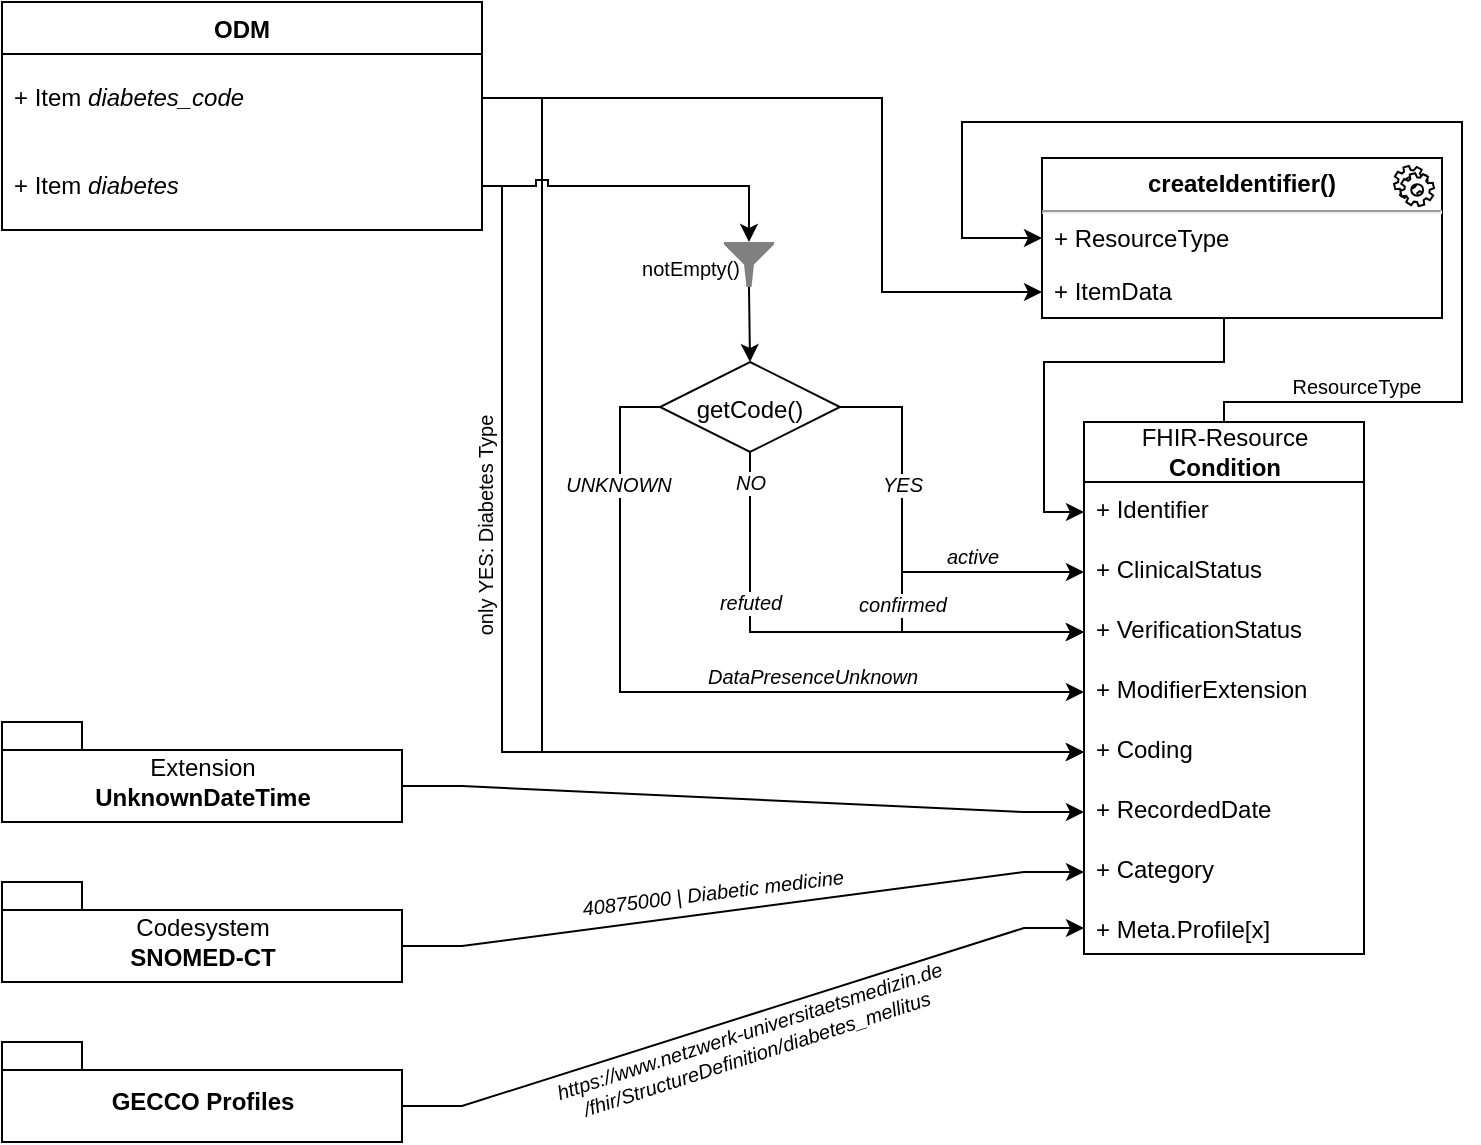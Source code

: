 <mxfile version="14.1.8" type="device"><diagram id="iyaxrp2BYqomliWlwEI3" name="Seite-1"><mxGraphModel dx="905" dy="672" grid="1" gridSize="10" guides="1" tooltips="1" connect="1" arrows="1" fold="0" page="1" pageScale="1" pageWidth="827" pageHeight="1169" math="0" shadow="0"><root><mxCell id="0"/><mxCell id="1" parent="0"/><mxCell id="inN6EH1Bo5AT8wFp5_ku-5" style="edgeStyle=orthogonalEdgeStyle;rounded=0;orthogonalLoop=1;jettySize=auto;html=1;exitX=0.5;exitY=0;exitDx=0;exitDy=0;entryX=0;entryY=0.5;entryDx=0;entryDy=0;" parent="1" source="799P35jyVqVCuxSRQqy6-5" target="inN6EH1Bo5AT8wFp5_ku-8" edge="1"><mxGeometry relative="1" as="geometry"><mxPoint x="501" y="163.0" as="targetPoint"/><Array as="points"><mxPoint x="651" y="240"/><mxPoint x="770" y="240"/><mxPoint x="770" y="100"/><mxPoint x="520" y="100"/><mxPoint x="520" y="158"/></Array></mxGeometry></mxCell><mxCell id="inN6EH1Bo5AT8wFp5_ku-48" value="ResourceType" style="edgeLabel;html=1;align=center;verticalAlign=middle;resizable=0;points=[];fontSize=10;" parent="inN6EH1Bo5AT8wFp5_ku-5" vertex="1" connectable="0"><mxGeometry x="-0.886" y="-1" relative="1" as="geometry"><mxPoint x="40.5" y="-9.75" as="offset"/></mxGeometry></mxCell><mxCell id="799P35jyVqVCuxSRQqy6-5" value="&lt;span style=&quot;font-weight: normal&quot;&gt;FHIR-Resource&lt;/span&gt;&lt;br&gt;Condition" style="swimlane;fontStyle=1;childLayout=stackLayout;horizontal=1;startSize=30;fillColor=none;horizontalStack=0;resizeParent=1;resizeParentMax=0;resizeLast=0;collapsible=1;marginBottom=0;html=1;" parent="1" vertex="1"><mxGeometry x="581" y="250" width="140" height="266" as="geometry"/></mxCell><mxCell id="799P35jyVqVCuxSRQqy6-6" value="+ Identifier" style="text;strokeColor=none;fillColor=none;align=left;verticalAlign=top;spacingLeft=4;spacingRight=4;overflow=hidden;rotatable=0;points=[[0,0.5],[1,0.5]];portConstraint=eastwest;" parent="799P35jyVqVCuxSRQqy6-5" vertex="1"><mxGeometry y="30" width="140" height="30" as="geometry"/></mxCell><mxCell id="inN6EH1Bo5AT8wFp5_ku-42" value="+ ClinicalStatus" style="text;strokeColor=none;fillColor=none;align=left;verticalAlign=top;spacingLeft=4;spacingRight=4;overflow=hidden;rotatable=0;points=[[0,0.5],[1,0.5]];portConstraint=eastwest;" parent="799P35jyVqVCuxSRQqy6-5" vertex="1"><mxGeometry y="60" width="140" height="30" as="geometry"/></mxCell><mxCell id="inN6EH1Bo5AT8wFp5_ku-43" value="+ VerificationStatus" style="text;strokeColor=none;fillColor=none;align=left;verticalAlign=top;spacingLeft=4;spacingRight=4;overflow=hidden;rotatable=0;points=[[0,0.5],[1,0.5]];portConstraint=eastwest;" parent="799P35jyVqVCuxSRQqy6-5" vertex="1"><mxGeometry y="90" width="140" height="30" as="geometry"/></mxCell><mxCell id="inN6EH1Bo5AT8wFp5_ku-44" value="+ ModifierExtension" style="text;strokeColor=none;fillColor=none;align=left;verticalAlign=top;spacingLeft=4;spacingRight=4;overflow=hidden;rotatable=0;points=[[0,0.5],[1,0.5]];portConstraint=eastwest;" parent="799P35jyVqVCuxSRQqy6-5" vertex="1"><mxGeometry y="120" width="140" height="30" as="geometry"/></mxCell><mxCell id="inN6EH1Bo5AT8wFp5_ku-45" value="+ Coding" style="text;strokeColor=none;fillColor=none;align=left;verticalAlign=top;spacingLeft=4;spacingRight=4;overflow=hidden;rotatable=0;points=[[0,0.5],[1,0.5]];portConstraint=eastwest;" parent="799P35jyVqVCuxSRQqy6-5" vertex="1"><mxGeometry y="150" width="140" height="30" as="geometry"/></mxCell><mxCell id="inN6EH1Bo5AT8wFp5_ku-15" value="+ RecordedDate" style="text;strokeColor=none;fillColor=none;align=left;verticalAlign=top;spacingLeft=4;spacingRight=4;overflow=hidden;rotatable=0;points=[[0,0.5],[1,0.5]];portConstraint=eastwest;" parent="799P35jyVqVCuxSRQqy6-5" vertex="1"><mxGeometry y="180" width="140" height="30" as="geometry"/></mxCell><mxCell id="inN6EH1Bo5AT8wFp5_ku-9" value="+ Category" style="text;strokeColor=none;fillColor=none;align=left;verticalAlign=top;spacingLeft=4;spacingRight=4;overflow=hidden;rotatable=0;points=[[0,0.5],[1,0.5]];portConstraint=eastwest;" parent="799P35jyVqVCuxSRQqy6-5" vertex="1"><mxGeometry y="210" width="140" height="30" as="geometry"/></mxCell><mxCell id="799P35jyVqVCuxSRQqy6-8" value="+ Meta.Profile[x]" style="text;strokeColor=none;fillColor=none;align=left;verticalAlign=top;spacingLeft=4;spacingRight=4;overflow=hidden;rotatable=0;points=[[0,0.5],[1,0.5]];portConstraint=eastwest;" parent="799P35jyVqVCuxSRQqy6-5" vertex="1"><mxGeometry y="240" width="140" height="26" as="geometry"/></mxCell><mxCell id="799P35jyVqVCuxSRQqy6-14" value="ODM" style="swimlane;fontStyle=1;childLayout=stackLayout;horizontal=1;startSize=26;fillColor=none;horizontalStack=0;resizeParent=1;resizeParentMax=0;resizeLast=0;collapsible=1;marginBottom=0;" parent="1" vertex="1"><mxGeometry x="40" y="40" width="240" height="114" as="geometry"/></mxCell><mxCell id="k4l1Wyo3qk7jDuAQlm6Q-2" value="+ Item &lt;i&gt;diabetes_code&lt;br&gt;&lt;/i&gt;" style="text;strokeColor=none;fillColor=none;align=left;verticalAlign=middle;spacingLeft=4;spacingRight=4;overflow=hidden;rotatable=0;points=[[0,0.5],[1,0.5]];portConstraint=eastwest;fontStyle=0;whiteSpace=wrap;html=1;" parent="799P35jyVqVCuxSRQqy6-14" vertex="1"><mxGeometry y="26" width="240" height="44" as="geometry"/></mxCell><mxCell id="799P35jyVqVCuxSRQqy6-15" value="+ Item&amp;nbsp;&lt;i&gt;diabetes&lt;/i&gt;" style="text;strokeColor=none;fillColor=none;align=left;verticalAlign=middle;spacingLeft=4;spacingRight=4;overflow=hidden;rotatable=0;points=[[0,0.5],[1,0.5]];portConstraint=eastwest;fontStyle=0;whiteSpace=wrap;html=1;" parent="799P35jyVqVCuxSRQqy6-14" vertex="1"><mxGeometry y="70" width="240" height="44" as="geometry"/></mxCell><mxCell id="inN6EH1Bo5AT8wFp5_ku-17" style="edgeStyle=entityRelationEdgeStyle;rounded=0;orthogonalLoop=1;jettySize=auto;html=1;exitX=0;exitY=0;exitDx=200;exitDy=32;exitPerimeter=0;" parent="1" source="799P35jyVqVCuxSRQqy6-33" target="inN6EH1Bo5AT8wFp5_ku-15" edge="1"><mxGeometry relative="1" as="geometry"/></mxCell><mxCell id="799P35jyVqVCuxSRQqy6-33" value="&lt;span style=&quot;font-weight: normal&quot;&gt;Extension&lt;/span&gt;&lt;br&gt;UnknownDateTime" style="shape=folder;fontStyle=1;spacingTop=10;tabWidth=40;tabHeight=14;tabPosition=left;html=1;" parent="1" vertex="1"><mxGeometry x="40" y="400" width="200" height="50" as="geometry"/></mxCell><mxCell id="799P35jyVqVCuxSRQqy6-47" style="edgeStyle=entityRelationEdgeStyle;rounded=0;orthogonalLoop=1;jettySize=auto;html=1;exitX=0;exitY=0;exitDx=200;exitDy=32;exitPerimeter=0;entryX=0;entryY=0.5;entryDx=0;entryDy=0;startArrow=none;startFill=0;endArrow=classic;endFill=1;fontStyle=2" parent="1" source="799P35jyVqVCuxSRQqy6-46" target="799P35jyVqVCuxSRQqy6-8" edge="1"><mxGeometry relative="1" as="geometry"/></mxCell><mxCell id="799P35jyVqVCuxSRQqy6-48" value="&lt;div&gt;&lt;font style=&quot;font-size: 10px&quot;&gt;&lt;span style=&quot;color: rgb(0 , 0 , 0) ; font-weight: 400 ; letter-spacing: normal ; text-align: center ; text-indent: 0px ; text-transform: none ; word-spacing: 0px ; display: inline ; float: none ; font-size: 10px&quot;&gt;https://www.netzwerk-universitaetsmedizin.de&lt;br&gt;&lt;/span&gt;&lt;/font&gt;&lt;font style=&quot;font-size: 10px&quot;&gt;&lt;span style=&quot;color: rgb(0 , 0 , 0) ; font-weight: 400 ; letter-spacing: normal ; text-align: center ; text-indent: 0px ; text-transform: none ; word-spacing: 0px ; display: inline ; float: none ; font-size: 10px&quot;&gt;/&lt;/span&gt;&lt;span style=&quot;color: rgb(0 , 0 , 0) ; font-weight: 400 ; letter-spacing: normal ; text-align: center ; text-indent: 0px ; text-transform: none ; word-spacing: 0px ; display: inline ; float: none ; font-size: 10px&quot;&gt;fhir/StructureDefinition/diabetes_mellitus&lt;/span&gt;&lt;/font&gt;&lt;/div&gt;" style="edgeLabel;html=1;align=center;verticalAlign=middle;resizable=0;points=[];fontSize=10;rotation=342;fontStyle=2;fontFamily=Helvetica;labelBackgroundColor=none;" parent="799P35jyVqVCuxSRQqy6-47" vertex="1" connectable="0"><mxGeometry x="-0.262" y="-1" relative="1" as="geometry"><mxPoint x="47.99" y="-2.88" as="offset"/></mxGeometry></mxCell><mxCell id="799P35jyVqVCuxSRQqy6-46" value="GECCO Profiles" style="shape=folder;fontStyle=1;spacingTop=10;tabWidth=40;tabHeight=14;tabPosition=left;html=1;" parent="1" vertex="1"><mxGeometry x="40" y="560" width="200" height="50" as="geometry"/></mxCell><mxCell id="inN6EH1Bo5AT8wFp5_ku-1" value="&lt;p style=&quot;margin: 0px ; margin-top: 6px ; text-align: center&quot;&gt;&lt;b&gt;createIdentifier()&lt;/b&gt;&lt;/p&gt;&lt;hr&gt;&lt;p style=&quot;margin: 0px ; margin-left: 8px&quot;&gt;&lt;span style=&quot;color: rgba(0 , 0 , 0 , 0) ; font-family: monospace ; font-size: 0px&quot;&gt;%3CmxGraphModel%3E%3Croot%3E%3CmxCell%20id%3D%220%22%2F%3E%3CmxCell%20id%3D%221%22%20parent%3D%220%22%2F%3E%3CmxCell%20id%3D%222%22%20value%3D%22%2B%20Id%22%20style%3D%22text%3BstrokeColor%3Dnone%3BfillColor%3Dnone%3Balign%3Dleft%3BverticalAlign%3Dtop%3BspacingLeft%3D4%3BspacingRight%3D4%3Boverflow%3Dhidden%3Brotatable%3D0%3Bpoints%3D%5B%5B0%2C0.5%5D%2C%5B1%2C0.5%5D%5D%3BportConstraint%3Deastwest%3B%22%20vertex%3D%221%22%20parent%3D%221%22%3E%3CmxGeometry%20x%3D%22520%22%20y%3D%22270%22%20width%3D%22140%22%20height%3D%2230%22%20as%3D%22geometry%22%2F%3E%3C%2FmxCell%3E%3CmxCell%20id%3D%223%22%20value%3D%22%2B%20Identifier%22%20style%3D%22text%3BstrokeColor%3Dnone%3BfillColor%3Dnone%3Balign%3Dleft%3BverticalAlign%3Dtop%3BspacingLeft%3D4%3BspacingRight%3D4%3Boverflow%3Dhidden%3Brotatable%3D0%3Bpoints%3D%5B%5B0%2C0.5%5D%2C%5B1%2C0.5%5D%5D%3BportConstraint%3Deastwest%3B%22%20vertex%3D%221%22%20parent%3D%221%22%3E%3CmxGeometry%20x%3D%22520%22%20y%3D%22300%22%20width%3D%22140%22%20height%3D%2230%22%20as%3D%22geometry%22%2F%3E%3C%2FmxCell%3E%3C%2Froot%3E%3C%2FmxGraphModel%3E&lt;/span&gt;&lt;br&gt;&lt;/p&gt;" style="align=left;overflow=fill;html=1;dropTarget=0;labelBorderColor=none;" parent="1" vertex="1"><mxGeometry x="560" y="118.0" width="200" height="80" as="geometry"/></mxCell><mxCell id="inN6EH1Bo5AT8wFp5_ku-2" value="" style="shape=mxgraph.bpmn.service_task;html=1;outlineConnect=0;fontFamily=Helvetica;fontSize=12;fontColor=#000000;align=center;strokeColor=#000000;fillColor=#ffffff;" parent="inN6EH1Bo5AT8wFp5_ku-1" vertex="1"><mxGeometry x="1" width="20" height="20" relative="1" as="geometry"><mxPoint x="-24" y="4" as="offset"/></mxGeometry></mxCell><mxCell id="inN6EH1Bo5AT8wFp5_ku-8" value="+ ResourceType" style="text;strokeColor=none;fillColor=none;align=left;verticalAlign=top;spacingLeft=4;spacingRight=4;overflow=hidden;rotatable=0;points=[[0,0.5],[1,0.5]];portConstraint=eastwest;" parent="1" vertex="1"><mxGeometry x="560" y="144.5" width="200" height="27" as="geometry"/></mxCell><mxCell id="inN6EH1Bo5AT8wFp5_ku-7" value="+ ItemData" style="text;strokeColor=none;fillColor=none;align=left;verticalAlign=top;spacingLeft=4;spacingRight=4;overflow=hidden;rotatable=0;points=[[0,0.5],[1,0.5]];portConstraint=eastwest;" parent="1" vertex="1"><mxGeometry x="560" y="171" width="200" height="27" as="geometry"/></mxCell><mxCell id="inN6EH1Bo5AT8wFp5_ku-16" value="&lt;span style=&quot;font-weight: normal&quot;&gt;Codesystem&lt;/span&gt;&lt;br&gt;SNOMED-CT" style="shape=folder;fontStyle=1;spacingTop=10;tabWidth=40;tabHeight=14;tabPosition=left;html=1;" parent="1" vertex="1"><mxGeometry x="40" y="480" width="200" height="50" as="geometry"/></mxCell><mxCell id="inN6EH1Bo5AT8wFp5_ku-19" value="&lt;div&gt;&lt;span style=&quot;font-size: 10px&quot;&gt;40875000 | Diabetic medicine&lt;/span&gt;&lt;/div&gt;" style="text;html=1;align=center;verticalAlign=middle;resizable=0;points=[];autosize=1;rotation=353;fontFamily=Helvetica;fontStyle=2" parent="1" vertex="1"><mxGeometry x="320" y="475" width="150" height="20" as="geometry"/></mxCell><mxCell id="inN6EH1Bo5AT8wFp5_ku-20" style="edgeStyle=entityRelationEdgeStyle;rounded=0;orthogonalLoop=1;jettySize=auto;html=1;exitX=0;exitY=0;exitDx=200;exitDy=32;exitPerimeter=0;" parent="1" source="inN6EH1Bo5AT8wFp5_ku-16" target="inN6EH1Bo5AT8wFp5_ku-9" edge="1"><mxGeometry relative="1" as="geometry"><mxPoint x="240" y="428" as="sourcePoint"/><mxPoint x="520" y="421" as="targetPoint"/></mxGeometry></mxCell><mxCell id="k4l1Wyo3qk7jDuAQlm6Q-11" style="edgeStyle=orthogonalEdgeStyle;rounded=0;orthogonalLoop=1;jettySize=auto;html=1;exitX=0.5;exitY=1;exitDx=0;exitDy=0;exitPerimeter=0;entryX=0.5;entryY=0;entryDx=0;entryDy=0;" parent="1" source="inN6EH1Bo5AT8wFp5_ku-22" target="inN6EH1Bo5AT8wFp5_ku-28" edge="1"><mxGeometry relative="1" as="geometry"/></mxCell><mxCell id="inN6EH1Bo5AT8wFp5_ku-22" value="" style="aspect=fixed;pointerEvents=1;shadow=0;dashed=0;html=1;strokeColor=none;labelPosition=center;verticalLabelPosition=bottom;verticalAlign=top;align=center;shape=mxgraph.mscae.enterprise.filter;fillColor=#808080;" parent="1" vertex="1"><mxGeometry x="401" y="160.0" width="25" height="22.5" as="geometry"/></mxCell><mxCell id="inN6EH1Bo5AT8wFp5_ku-32" style="rounded=0;orthogonalLoop=1;jettySize=auto;html=1;exitX=0.5;exitY=1;exitDx=0;exitDy=0;edgeStyle=orthogonalEdgeStyle;entryX=0;entryY=0.5;entryDx=0;entryDy=0;" parent="1" source="inN6EH1Bo5AT8wFp5_ku-28" target="inN6EH1Bo5AT8wFp5_ku-43" edge="1"><mxGeometry relative="1" as="geometry"><mxPoint x="468" y="409" as="targetPoint"/><mxPoint x="351" y="469" as="sourcePoint"/></mxGeometry></mxCell><mxCell id="inN6EH1Bo5AT8wFp5_ku-40" value="NO" style="edgeLabel;html=1;align=center;verticalAlign=middle;resizable=0;points=[];fontStyle=2;fontSize=10;" parent="inN6EH1Bo5AT8wFp5_ku-32" vertex="1" connectable="0"><mxGeometry x="-0.511" relative="1" as="geometry"><mxPoint y="-48.0" as="offset"/></mxGeometry></mxCell><mxCell id="inN6EH1Bo5AT8wFp5_ku-53" value="&lt;i style=&quot;font-size: 10px;&quot;&gt;refuted&lt;/i&gt;" style="edgeLabel;html=1;align=center;verticalAlign=middle;resizable=0;points=[];fontSize=10;" parent="inN6EH1Bo5AT8wFp5_ku-32" vertex="1" connectable="0"><mxGeometry x="-0.37" relative="1" as="geometry"><mxPoint y="-6.0" as="offset"/></mxGeometry></mxCell><mxCell id="inN6EH1Bo5AT8wFp5_ku-34" style="rounded=0;orthogonalLoop=1;jettySize=auto;html=1;exitX=0;exitY=0.5;exitDx=0;exitDy=0;edgeStyle=orthogonalEdgeStyle;" parent="1" source="inN6EH1Bo5AT8wFp5_ku-28" target="inN6EH1Bo5AT8wFp5_ku-44" edge="1"><mxGeometry relative="1" as="geometry"><mxPoint x="423" y="419" as="targetPoint"/><mxPoint x="271" y="389" as="sourcePoint"/></mxGeometry></mxCell><mxCell id="inN6EH1Bo5AT8wFp5_ku-41" value="UNKNOWN" style="edgeLabel;html=1;align=center;verticalAlign=middle;resizable=0;points=[];fontStyle=2;fontSize=10;" parent="inN6EH1Bo5AT8wFp5_ku-34" vertex="1" connectable="0"><mxGeometry x="-0.547" y="2" relative="1" as="geometry"><mxPoint x="-3.51" y="-31.5" as="offset"/></mxGeometry></mxCell><mxCell id="inN6EH1Bo5AT8wFp5_ku-54" value="DataPresenceUnknown" style="edgeLabel;html=1;align=center;verticalAlign=middle;resizable=0;points=[];fontStyle=2;fontSize=10;" parent="inN6EH1Bo5AT8wFp5_ku-34" vertex="1" connectable="0"><mxGeometry x="0.198" y="-1" relative="1" as="geometry"><mxPoint x="22.05" y="-9.03" as="offset"/></mxGeometry></mxCell><mxCell id="inN6EH1Bo5AT8wFp5_ku-36" style="edgeStyle=orthogonalEdgeStyle;rounded=0;orthogonalLoop=1;jettySize=auto;html=1;exitX=1;exitY=0.5;exitDx=0;exitDy=0;entryX=0;entryY=0.5;entryDx=0;entryDy=0;" parent="1" source="inN6EH1Bo5AT8wFp5_ku-28" target="inN6EH1Bo5AT8wFp5_ku-42" edge="1"><mxGeometry relative="1" as="geometry"><mxPoint x="490" y="369" as="targetPoint"/><Array as="points"><mxPoint x="490" y="243"/><mxPoint x="490" y="325"/></Array></mxGeometry></mxCell><mxCell id="inN6EH1Bo5AT8wFp5_ku-51" value="&lt;i style=&quot;font-size: 10px;&quot;&gt;active&lt;br style=&quot;font-size: 10px;&quot;&gt;&lt;/i&gt;" style="edgeLabel;html=1;align=center;verticalAlign=middle;resizable=0;points=[];fontSize=10;" parent="inN6EH1Bo5AT8wFp5_ku-36" vertex="1" connectable="0"><mxGeometry x="0.447" y="2" relative="1" as="geometry"><mxPoint x="0.62" y="-6" as="offset"/></mxGeometry></mxCell><mxCell id="inN6EH1Bo5AT8wFp5_ku-49" style="edgeStyle=orthogonalEdgeStyle;rounded=0;orthogonalLoop=1;jettySize=auto;html=1;exitX=1;exitY=0.5;exitDx=0;exitDy=0;entryX=0;entryY=0.5;entryDx=0;entryDy=0;" parent="1" source="inN6EH1Bo5AT8wFp5_ku-28" target="inN6EH1Bo5AT8wFp5_ku-43" edge="1"><mxGeometry relative="1" as="geometry"><Array as="points"><mxPoint x="490" y="243"/><mxPoint x="490" y="355"/></Array></mxGeometry></mxCell><mxCell id="inN6EH1Bo5AT8wFp5_ku-52" value="&lt;i style=&quot;font-size: 10px;&quot;&gt;confirmed&lt;/i&gt;" style="edgeLabel;html=1;align=center;verticalAlign=middle;resizable=0;points=[];fontSize=10;" parent="inN6EH1Bo5AT8wFp5_ku-49" vertex="1" connectable="0"><mxGeometry x="0.039" y="1" relative="1" as="geometry"><mxPoint x="-1" y="7.2" as="offset"/></mxGeometry></mxCell><mxCell id="inN6EH1Bo5AT8wFp5_ku-50" value="YES" style="edgeLabel;html=1;align=center;verticalAlign=middle;resizable=0;points=[];fontStyle=2;fontSize=10;" parent="inN6EH1Bo5AT8wFp5_ku-49" vertex="1" connectable="0"><mxGeometry x="-0.409" relative="1" as="geometry"><mxPoint y="-0.6" as="offset"/></mxGeometry></mxCell><mxCell id="inN6EH1Bo5AT8wFp5_ku-28" value="&lt;p style=&quot;line-height: 100%&quot;&gt;getCode()&lt;/p&gt;" style="rhombus;whiteSpace=wrap;html=1;aspect=fixed;verticalAlign=middle;" parent="1" vertex="1"><mxGeometry x="369" y="220" width="90" height="45" as="geometry"/></mxCell><mxCell id="k4l1Wyo3qk7jDuAQlm6Q-10" style="edgeStyle=orthogonalEdgeStyle;rounded=0;orthogonalLoop=1;jettySize=auto;html=1;exitX=1;exitY=0.5;exitDx=0;exitDy=0;entryX=0;entryY=0.5;entryDx=0;entryDy=0;" parent="1" source="k4l1Wyo3qk7jDuAQlm6Q-2" target="inN6EH1Bo5AT8wFp5_ku-7" edge="1"><mxGeometry relative="1" as="geometry"><Array as="points"><mxPoint x="480" y="88"/><mxPoint x="480" y="185"/><mxPoint x="560" y="185"/></Array></mxGeometry></mxCell><mxCell id="k4l1Wyo3qk7jDuAQlm6Q-12" style="rounded=0;orthogonalLoop=1;jettySize=auto;html=1;exitX=1;exitY=0.5;exitDx=0;exitDy=0;entryX=0;entryY=0.5;entryDx=0;entryDy=0;edgeStyle=orthogonalEdgeStyle;jumpStyle=sharp;" parent="1" source="k4l1Wyo3qk7jDuAQlm6Q-2" target="inN6EH1Bo5AT8wFp5_ku-45" edge="1"><mxGeometry relative="1" as="geometry"><Array as="points"><mxPoint x="310" y="88"/><mxPoint x="310" y="415"/></Array></mxGeometry></mxCell><mxCell id="k4l1Wyo3qk7jDuAQlm6Q-15" style="edgeStyle=orthogonalEdgeStyle;rounded=0;jumpStyle=sharp;orthogonalLoop=1;jettySize=auto;html=1;exitX=0;exitY=0.5;exitDx=0;exitDy=0;startArrow=classic;startFill=1;endArrow=none;endFill=0;" parent="1" source="799P35jyVqVCuxSRQqy6-6" target="inN6EH1Bo5AT8wFp5_ku-1" edge="1"><mxGeometry relative="1" as="geometry"><Array as="points"><mxPoint x="561" y="295"/><mxPoint x="561" y="220"/><mxPoint x="651" y="220"/></Array></mxGeometry></mxCell><mxCell id="k4l1Wyo3qk7jDuAQlm6Q-18" style="edgeStyle=orthogonalEdgeStyle;rounded=0;jumpStyle=sharp;orthogonalLoop=1;jettySize=auto;html=1;exitX=1;exitY=0.5;exitDx=0;exitDy=0;entryX=0.5;entryY=0;entryDx=0;entryDy=0;entryPerimeter=0;startArrow=none;startFill=0;endArrow=classic;endFill=1;" parent="1" source="799P35jyVqVCuxSRQqy6-15" target="inN6EH1Bo5AT8wFp5_ku-22" edge="1"><mxGeometry relative="1" as="geometry"/></mxCell><mxCell id="k4l1Wyo3qk7jDuAQlm6Q-19" value="&lt;font style=&quot;font-size: 10px;&quot;&gt;notEmpty()&lt;/font&gt;" style="text;html=1;align=center;verticalAlign=middle;resizable=0;points=[];autosize=1;fontSize=10;" parent="1" vertex="1"><mxGeometry x="354" y="162.5" width="60" height="20" as="geometry"/></mxCell><mxCell id="5cTRMj_keq-7afBx8PxF-3" style="edgeStyle=orthogonalEdgeStyle;rounded=0;jumpStyle=sharp;orthogonalLoop=1;jettySize=auto;html=1;exitX=1;exitY=0.5;exitDx=0;exitDy=0;entryX=0;entryY=0.5;entryDx=0;entryDy=0;startArrow=none;startFill=0;endArrow=classic;endFill=1;fontSize=10;fontColor=#000000;" edge="1" parent="1" source="799P35jyVqVCuxSRQqy6-15" target="inN6EH1Bo5AT8wFp5_ku-45"><mxGeometry relative="1" as="geometry"><Array as="points"><mxPoint x="290" y="132"/><mxPoint x="290" y="415"/></Array></mxGeometry></mxCell><mxCell id="5cTRMj_keq-7afBx8PxF-4" value="only YES: Diabetes Type" style="edgeLabel;html=1;align=center;verticalAlign=middle;resizable=0;points=[];fontSize=10;fontColor=#000000;rotation=270;" vertex="1" connectable="0" parent="5cTRMj_keq-7afBx8PxF-3"><mxGeometry x="-0.384" relative="1" as="geometry"><mxPoint x="-9" as="offset"/></mxGeometry></mxCell></root></mxGraphModel></diagram></mxfile>